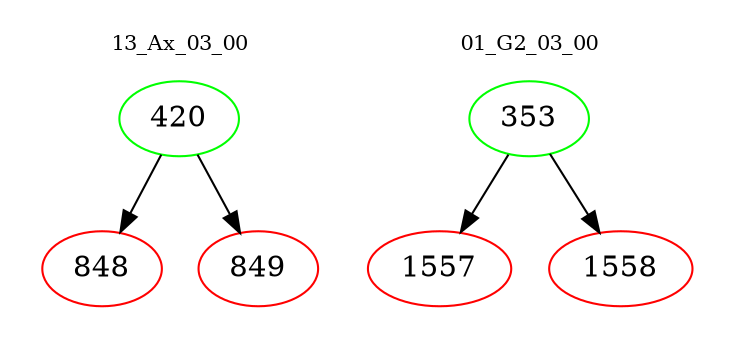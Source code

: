 digraph{
subgraph cluster_0 {
color = white
label = "13_Ax_03_00";
fontsize=10;
T0_420 [label="420", color="green"]
T0_420 -> T0_848 [color="black"]
T0_848 [label="848", color="red"]
T0_420 -> T0_849 [color="black"]
T0_849 [label="849", color="red"]
}
subgraph cluster_1 {
color = white
label = "01_G2_03_00";
fontsize=10;
T1_353 [label="353", color="green"]
T1_353 -> T1_1557 [color="black"]
T1_1557 [label="1557", color="red"]
T1_353 -> T1_1558 [color="black"]
T1_1558 [label="1558", color="red"]
}
}
